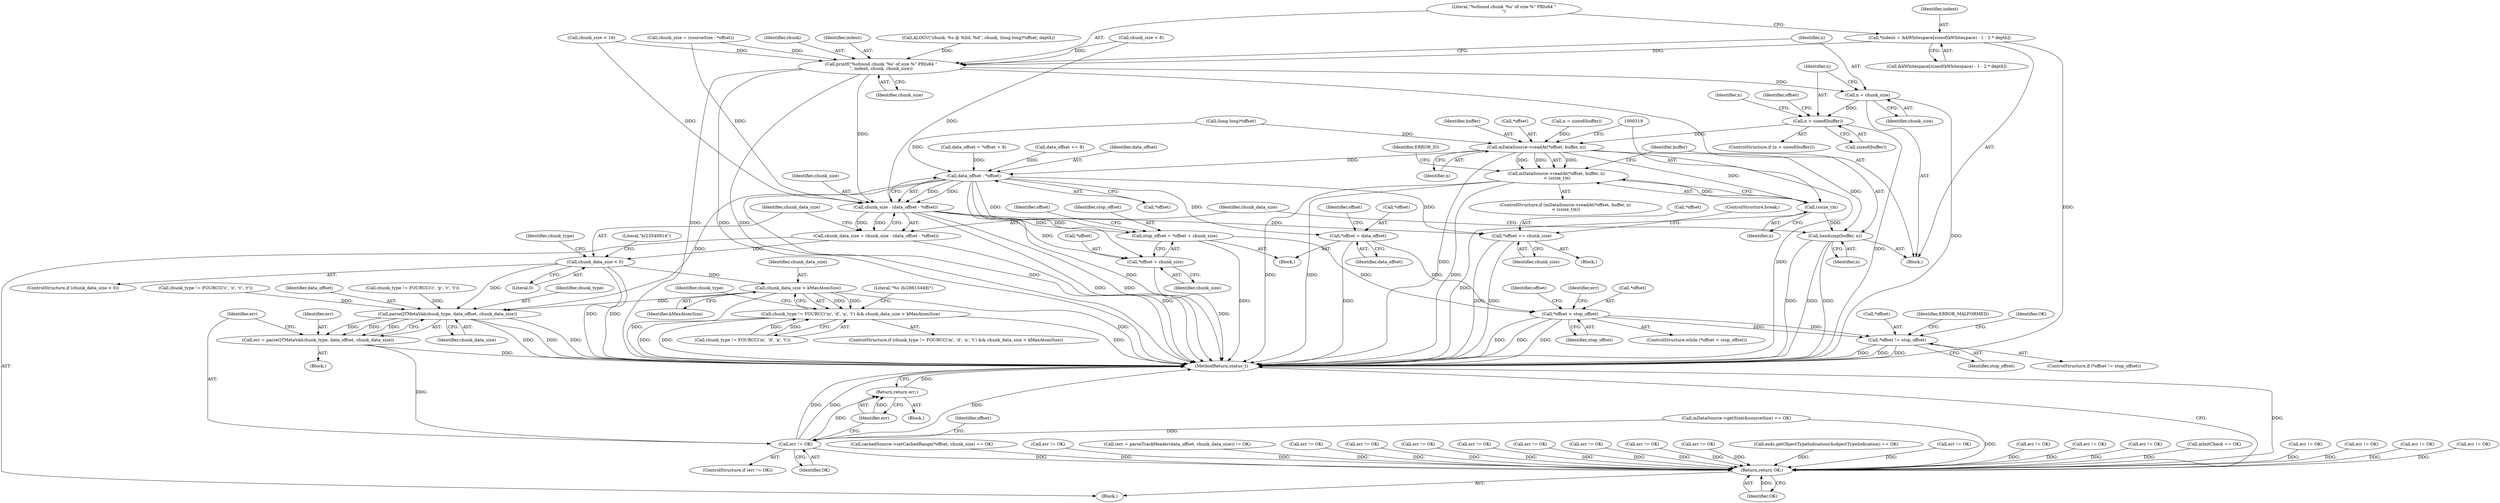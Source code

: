 digraph "0_Android_8a3a2f6ea7defe1a81bb32b3c9f3537f84749b9d@API" {
"1000278" [label="(Call,*indent = &kWhitespace[sizeof(kWhitespace) - 1 - 2 * depth])"];
"1000291" [label="(Call,printf(\"%sfound chunk '%s' of size %\" PRIu64 \"\n\", indent, chunk, chunk_size))"];
"1000298" [label="(Call,n = chunk_size)"];
"1000302" [label="(Call,n > sizeof(buffer))"];
"1000313" [label="(Call,mDataSource->readAt(*offset, buffer, n))"];
"1000312" [label="(Call,mDataSource->readAt(*offset, buffer, n)\n < (ssize_t)n)"];
"1000318" [label="(Call,(ssize_t)n)"];
"1000324" [label="(Call,hexdump(buffer, n))"];
"1000333" [label="(Call,data_offset - *offset)"];
"1000331" [label="(Call,chunk_size - (data_offset - *offset))"];
"1000329" [label="(Call,chunk_data_size = chunk_size - (data_offset - *offset))"];
"1000338" [label="(Call,chunk_data_size < 0)"];
"1000355" [label="(Call,chunk_data_size > kMaxAtomSize)"];
"1000347" [label="(Call,chunk_type != FOURCC('m', 'd', 'a', 't') && chunk_data_size > kMaxAtomSize)"];
"1003905" [label="(Call,parseQTMetaVal(chunk_type, data_offset, chunk_data_size))"];
"1003903" [label="(Call,err = parseQTMetaVal(chunk_type, data_offset, chunk_data_size))"];
"1003910" [label="(Call,err != OK)"];
"1003914" [label="(Return,return err;)"];
"1003921" [label="(Return,return OK;)"];
"1000398" [label="(Call,stop_offset = *offset + chunk_size)"];
"1000409" [label="(Call,*offset < stop_offset)"];
"1000430" [label="(Call,*offset != stop_offset)"];
"1000400" [label="(Call,*offset + chunk_size)"];
"1003916" [label="(Call,*offset += chunk_size)"];
"1000404" [label="(Call,*offset = data_offset)"];
"1003917" [label="(Call,*offset)"];
"1003907" [label="(Identifier,data_offset)"];
"1002225" [label="(Call,err != OK)"];
"1000416" [label="(Identifier,err)"];
"1000295" [label="(Identifier,chunk_size)"];
"1003904" [label="(Identifier,err)"];
"1003911" [label="(Identifier,err)"];
"1000407" [label="(Identifier,data_offset)"];
"1003921" [label="(Return,return OK;)"];
"1000431" [label="(Call,*offset)"];
"1002154" [label="(Call,err != OK)"];
"1000312" [label="(Call,mDataSource->readAt(*offset, buffer, n)\n < (ssize_t)n)"];
"1000308" [label="(Identifier,n)"];
"1002718" [label="(Call,err != OK)"];
"1003923" [label="(MethodReturn,status_t)"];
"1000347" [label="(Call,chunk_type != FOURCC('m', 'd', 'a', 't') && chunk_data_size > kMaxAtomSize)"];
"1000361" [label="(Literal,\"%s (b/28615448)\")"];
"1000376" [label="(Identifier,chunk_type)"];
"1000279" [label="(Identifier,indent)"];
"1002194" [label="(Call,err != OK)"];
"1000357" [label="(Identifier,kMaxAtomSize)"];
"1000403" [label="(Identifier,chunk_size)"];
"1003905" [label="(Call,parseQTMetaVal(chunk_type, data_offset, chunk_data_size))"];
"1000294" [label="(Identifier,chunk)"];
"1003915" [label="(Identifier,err)"];
"1000343" [label="(Literal,\"b/23540914\")"];
"1000325" [label="(Identifier,buffer)"];
"1000326" [label="(Identifier,n)"];
"1003908" [label="(Identifier,chunk_data_size)"];
"1000410" [label="(Call,*offset)"];
"1000331" [label="(Call,chunk_size - (data_offset - *offset))"];
"1000333" [label="(Call,data_offset - *offset)"];
"1000412" [label="(Identifier,stop_offset)"];
"1000334" [label="(Identifier,data_offset)"];
"1000298" [label="(Call,n = chunk_size)"];
"1000522" [label="(Call,cachedSource->setCachedRange(*offset, chunk_size) == OK)"];
"1000300" [label="(Identifier,chunk_size)"];
"1000430" [label="(Call,*offset != stop_offset)"];
"1003048" [label="(Call,err != OK)"];
"1000280" [label="(Call,&kWhitespace[sizeof(kWhitespace) - 1 - 2 * depth])"];
"1003909" [label="(ControlStructure,if (err != OK))"];
"1000323" [label="(Identifier,ERROR_IO)"];
"1000398" [label="(Call,stop_offset = *offset + chunk_size)"];
"1000340" [label="(Literal,0)"];
"1000317" [label="(Identifier,n)"];
"1003901" [label="(Block,)"];
"1003910" [label="(Call,err != OK)"];
"1003903" [label="(Call,err = parseQTMetaVal(chunk_type, data_offset, chunk_data_size))"];
"1000304" [label="(Call,sizeof(buffer))"];
"1001174" [label="(Call,(err = parseTrackHeader(data_offset, chunk_data_size)) != OK)"];
"1000399" [label="(Identifier,stop_offset)"];
"1003914" [label="(Return,return err;)"];
"1000337" [label="(ControlStructure,if (chunk_data_size < 0))"];
"1000265" [label="(Call,(long long)*offset)"];
"1000332" [label="(Identifier,chunk_size)"];
"1000432" [label="(Identifier,offset)"];
"1000324" [label="(Call,hexdump(buffer, n))"];
"1000314" [label="(Call,*offset)"];
"1000172" [label="(Call,data_offset = *offset + 8)"];
"1003920" [label="(ControlStructure,break;)"];
"1003452" [label="(Call,err != OK)"];
"1001681" [label="(Call,err != OK)"];
"1000230" [label="(Call,chunk_size = (sourceSize - *offset))"];
"1000682" [label="(Call,err != OK)"];
"1000406" [label="(Identifier,offset)"];
"1000404" [label="(Call,*offset = data_offset)"];
"1002575" [label="(Call,err != OK)"];
"1000307" [label="(Call,n = sizeof(buffer))"];
"1002017" [label="(Call,err != OK)"];
"1000303" [label="(Identifier,n)"];
"1000375" [label="(Call,chunk_type != FOURCC('c', 'p', 'r', 't'))"];
"1003750" [label="(Call,err != OK)"];
"1000401" [label="(Call,*offset)"];
"1000405" [label="(Call,*offset)"];
"1002544" [label="(Call,err != OK)"];
"1003919" [label="(Identifier,chunk_size)"];
"1000346" [label="(ControlStructure,if (chunk_type != FOURCC('m', 'd', 'a', 't') && chunk_data_size > kMaxAtomSize))"];
"1003912" [label="(Identifier,OK)"];
"1003918" [label="(Identifier,offset)"];
"1000411" [label="(Identifier,offset)"];
"1000313" [label="(Call,mDataSource->readAt(*offset, buffer, n))"];
"1000292" [label="(Literal,\"%sfound chunk '%s' of size %\" PRIu64 \"\n\")"];
"1000436" [label="(Identifier,ERROR_MALFORMED)"];
"1000433" [label="(Identifier,stop_offset)"];
"1000438" [label="(Identifier,OK)"];
"1000349" [label="(Identifier,chunk_type)"];
"1000335" [label="(Call,*offset)"];
"1003083" [label="(Call,err != OK)"];
"1002744" [label="(Call,esds.getObjectTypeIndication(&objectTypeIndication) == OK)"];
"1000301" [label="(ControlStructure,if (n > sizeof(buffer)))"];
"1000400" [label="(Call,*offset + chunk_size)"];
"1000339" [label="(Identifier,chunk_data_size)"];
"1000272" [label="(Block,)"];
"1003730" [label="(Call,err != OK)"];
"1000330" [label="(Identifier,chunk_data_size)"];
"1000293" [label="(Identifier,indent)"];
"1000224" [label="(Call,mDataSource->getSize(&sourceSize) == OK)"];
"1000338" [label="(Call,chunk_data_size < 0)"];
"1000201" [label="(Call,data_offset += 8)"];
"1000356" [label="(Identifier,chunk_data_size)"];
"1000383" [label="(Call,chunk_type != FOURCC('c', 'o', 'v', 'r'))"];
"1003906" [label="(Identifier,chunk_type)"];
"1000408" [label="(ControlStructure,while (*offset < stop_offset))"];
"1000118" [label="(Block,)"];
"1003913" [label="(Block,)"];
"1000205" [label="(Call,chunk_size < 16)"];
"1000409" [label="(Call,*offset < stop_offset)"];
"1000318" [label="(Call,(ssize_t)n)"];
"1002513" [label="(Call,err != OK)"];
"1003916" [label="(Call,*offset += chunk_size)"];
"1000315" [label="(Identifier,offset)"];
"1000278" [label="(Call,*indent = &kWhitespace[sizeof(kWhitespace) - 1 - 2 * depth])"];
"1000637" [label="(Call,err != OK)"];
"1002270" [label="(Call,err != OK)"];
"1000355" [label="(Call,chunk_data_size > kMaxAtomSize)"];
"1000311" [label="(ControlStructure,if (mDataSource->readAt(*offset, buffer, n)\n < (ssize_t)n))"];
"1003896" [label="(Block,)"];
"1000302" [label="(Call,n > sizeof(buffer))"];
"1000262" [label="(Call,ALOGV(\"chunk: %s @ %lld, %d\", chunk, (long long)*offset, depth))"];
"1000299" [label="(Identifier,n)"];
"1000470" [label="(Call,mInitCheck == OK)"];
"1000429" [label="(ControlStructure,if (*offset != stop_offset))"];
"1000396" [label="(Block,)"];
"1003922" [label="(Identifier,OK)"];
"1000291" [label="(Call,printf(\"%sfound chunk '%s' of size %\" PRIu64 \"\n\", indent, chunk, chunk_size))"];
"1000348" [label="(Call,chunk_type != FOURCC('m', 'd', 'a', 't'))"];
"1000329" [label="(Call,chunk_data_size = chunk_size - (data_offset - *offset))"];
"1000320" [label="(Identifier,n)"];
"1000316" [label="(Identifier,buffer)"];
"1000252" [label="(Call,chunk_size < 8)"];
"1000278" -> "1000272"  [label="AST: "];
"1000278" -> "1000280"  [label="CFG: "];
"1000279" -> "1000278"  [label="AST: "];
"1000280" -> "1000278"  [label="AST: "];
"1000292" -> "1000278"  [label="CFG: "];
"1000278" -> "1003923"  [label="DDG: "];
"1000278" -> "1000291"  [label="DDG: "];
"1000291" -> "1000272"  [label="AST: "];
"1000291" -> "1000295"  [label="CFG: "];
"1000292" -> "1000291"  [label="AST: "];
"1000293" -> "1000291"  [label="AST: "];
"1000294" -> "1000291"  [label="AST: "];
"1000295" -> "1000291"  [label="AST: "];
"1000299" -> "1000291"  [label="CFG: "];
"1000291" -> "1003923"  [label="DDG: "];
"1000291" -> "1003923"  [label="DDG: "];
"1000291" -> "1003923"  [label="DDG: "];
"1000262" -> "1000291"  [label="DDG: "];
"1000252" -> "1000291"  [label="DDG: "];
"1000205" -> "1000291"  [label="DDG: "];
"1000230" -> "1000291"  [label="DDG: "];
"1000291" -> "1000298"  [label="DDG: "];
"1000291" -> "1000331"  [label="DDG: "];
"1000298" -> "1000272"  [label="AST: "];
"1000298" -> "1000300"  [label="CFG: "];
"1000299" -> "1000298"  [label="AST: "];
"1000300" -> "1000298"  [label="AST: "];
"1000303" -> "1000298"  [label="CFG: "];
"1000298" -> "1003923"  [label="DDG: "];
"1000298" -> "1000302"  [label="DDG: "];
"1000302" -> "1000301"  [label="AST: "];
"1000302" -> "1000304"  [label="CFG: "];
"1000303" -> "1000302"  [label="AST: "];
"1000304" -> "1000302"  [label="AST: "];
"1000308" -> "1000302"  [label="CFG: "];
"1000315" -> "1000302"  [label="CFG: "];
"1000302" -> "1003923"  [label="DDG: "];
"1000302" -> "1000313"  [label="DDG: "];
"1000313" -> "1000312"  [label="AST: "];
"1000313" -> "1000317"  [label="CFG: "];
"1000314" -> "1000313"  [label="AST: "];
"1000316" -> "1000313"  [label="AST: "];
"1000317" -> "1000313"  [label="AST: "];
"1000319" -> "1000313"  [label="CFG: "];
"1000313" -> "1003923"  [label="DDG: "];
"1000313" -> "1003923"  [label="DDG: "];
"1000313" -> "1000312"  [label="DDG: "];
"1000313" -> "1000312"  [label="DDG: "];
"1000313" -> "1000312"  [label="DDG: "];
"1000265" -> "1000313"  [label="DDG: "];
"1000307" -> "1000313"  [label="DDG: "];
"1000313" -> "1000318"  [label="DDG: "];
"1000313" -> "1000324"  [label="DDG: "];
"1000313" -> "1000333"  [label="DDG: "];
"1000312" -> "1000311"  [label="AST: "];
"1000312" -> "1000318"  [label="CFG: "];
"1000318" -> "1000312"  [label="AST: "];
"1000323" -> "1000312"  [label="CFG: "];
"1000325" -> "1000312"  [label="CFG: "];
"1000312" -> "1003923"  [label="DDG: "];
"1000312" -> "1003923"  [label="DDG: "];
"1000312" -> "1003923"  [label="DDG: "];
"1000318" -> "1000312"  [label="DDG: "];
"1000318" -> "1000320"  [label="CFG: "];
"1000319" -> "1000318"  [label="AST: "];
"1000320" -> "1000318"  [label="AST: "];
"1000318" -> "1003923"  [label="DDG: "];
"1000318" -> "1000324"  [label="DDG: "];
"1000324" -> "1000272"  [label="AST: "];
"1000324" -> "1000326"  [label="CFG: "];
"1000325" -> "1000324"  [label="AST: "];
"1000326" -> "1000324"  [label="AST: "];
"1000330" -> "1000324"  [label="CFG: "];
"1000324" -> "1003923"  [label="DDG: "];
"1000324" -> "1003923"  [label="DDG: "];
"1000324" -> "1003923"  [label="DDG: "];
"1000333" -> "1000331"  [label="AST: "];
"1000333" -> "1000335"  [label="CFG: "];
"1000334" -> "1000333"  [label="AST: "];
"1000335" -> "1000333"  [label="AST: "];
"1000331" -> "1000333"  [label="CFG: "];
"1000333" -> "1003923"  [label="DDG: "];
"1000333" -> "1003923"  [label="DDG: "];
"1000333" -> "1000331"  [label="DDG: "];
"1000333" -> "1000331"  [label="DDG: "];
"1000172" -> "1000333"  [label="DDG: "];
"1000201" -> "1000333"  [label="DDG: "];
"1000265" -> "1000333"  [label="DDG: "];
"1000333" -> "1000398"  [label="DDG: "];
"1000333" -> "1000400"  [label="DDG: "];
"1000333" -> "1000404"  [label="DDG: "];
"1000333" -> "1003905"  [label="DDG: "];
"1000333" -> "1003916"  [label="DDG: "];
"1000331" -> "1000329"  [label="AST: "];
"1000332" -> "1000331"  [label="AST: "];
"1000329" -> "1000331"  [label="CFG: "];
"1000331" -> "1003923"  [label="DDG: "];
"1000331" -> "1003923"  [label="DDG: "];
"1000331" -> "1000329"  [label="DDG: "];
"1000331" -> "1000329"  [label="DDG: "];
"1000252" -> "1000331"  [label="DDG: "];
"1000205" -> "1000331"  [label="DDG: "];
"1000230" -> "1000331"  [label="DDG: "];
"1000331" -> "1000398"  [label="DDG: "];
"1000331" -> "1000400"  [label="DDG: "];
"1000331" -> "1003916"  [label="DDG: "];
"1000329" -> "1000118"  [label="AST: "];
"1000330" -> "1000329"  [label="AST: "];
"1000339" -> "1000329"  [label="CFG: "];
"1000329" -> "1003923"  [label="DDG: "];
"1000329" -> "1000338"  [label="DDG: "];
"1000338" -> "1000337"  [label="AST: "];
"1000338" -> "1000340"  [label="CFG: "];
"1000339" -> "1000338"  [label="AST: "];
"1000340" -> "1000338"  [label="AST: "];
"1000343" -> "1000338"  [label="CFG: "];
"1000349" -> "1000338"  [label="CFG: "];
"1000338" -> "1003923"  [label="DDG: "];
"1000338" -> "1003923"  [label="DDG: "];
"1000338" -> "1000355"  [label="DDG: "];
"1000338" -> "1003905"  [label="DDG: "];
"1000355" -> "1000347"  [label="AST: "];
"1000355" -> "1000357"  [label="CFG: "];
"1000356" -> "1000355"  [label="AST: "];
"1000357" -> "1000355"  [label="AST: "];
"1000347" -> "1000355"  [label="CFG: "];
"1000355" -> "1003923"  [label="DDG: "];
"1000355" -> "1003923"  [label="DDG: "];
"1000355" -> "1000347"  [label="DDG: "];
"1000355" -> "1000347"  [label="DDG: "];
"1000355" -> "1003905"  [label="DDG: "];
"1000347" -> "1000346"  [label="AST: "];
"1000347" -> "1000348"  [label="CFG: "];
"1000348" -> "1000347"  [label="AST: "];
"1000361" -> "1000347"  [label="CFG: "];
"1000376" -> "1000347"  [label="CFG: "];
"1000347" -> "1003923"  [label="DDG: "];
"1000347" -> "1003923"  [label="DDG: "];
"1000347" -> "1003923"  [label="DDG: "];
"1000348" -> "1000347"  [label="DDG: "];
"1000348" -> "1000347"  [label="DDG: "];
"1003905" -> "1003903"  [label="AST: "];
"1003905" -> "1003908"  [label="CFG: "];
"1003906" -> "1003905"  [label="AST: "];
"1003907" -> "1003905"  [label="AST: "];
"1003908" -> "1003905"  [label="AST: "];
"1003903" -> "1003905"  [label="CFG: "];
"1003905" -> "1003923"  [label="DDG: "];
"1003905" -> "1003923"  [label="DDG: "];
"1003905" -> "1003923"  [label="DDG: "];
"1003905" -> "1003903"  [label="DDG: "];
"1003905" -> "1003903"  [label="DDG: "];
"1003905" -> "1003903"  [label="DDG: "];
"1000375" -> "1003905"  [label="DDG: "];
"1000383" -> "1003905"  [label="DDG: "];
"1003903" -> "1003901"  [label="AST: "];
"1003904" -> "1003903"  [label="AST: "];
"1003911" -> "1003903"  [label="CFG: "];
"1003903" -> "1003923"  [label="DDG: "];
"1003903" -> "1003910"  [label="DDG: "];
"1003910" -> "1003909"  [label="AST: "];
"1003910" -> "1003912"  [label="CFG: "];
"1003911" -> "1003910"  [label="AST: "];
"1003912" -> "1003910"  [label="AST: "];
"1003915" -> "1003910"  [label="CFG: "];
"1003918" -> "1003910"  [label="CFG: "];
"1003910" -> "1003923"  [label="DDG: "];
"1003910" -> "1003923"  [label="DDG: "];
"1003910" -> "1003923"  [label="DDG: "];
"1000224" -> "1003910"  [label="DDG: "];
"1003910" -> "1003914"  [label="DDG: "];
"1003910" -> "1003921"  [label="DDG: "];
"1003914" -> "1003913"  [label="AST: "];
"1003914" -> "1003915"  [label="CFG: "];
"1003915" -> "1003914"  [label="AST: "];
"1003923" -> "1003914"  [label="CFG: "];
"1003914" -> "1003923"  [label="DDG: "];
"1003915" -> "1003914"  [label="DDG: "];
"1003921" -> "1000118"  [label="AST: "];
"1003921" -> "1003922"  [label="CFG: "];
"1003922" -> "1003921"  [label="AST: "];
"1003923" -> "1003921"  [label="CFG: "];
"1003921" -> "1003923"  [label="DDG: "];
"1003922" -> "1003921"  [label="DDG: "];
"1000682" -> "1003921"  [label="DDG: "];
"1000637" -> "1003921"  [label="DDG: "];
"1002270" -> "1003921"  [label="DDG: "];
"1000470" -> "1003921"  [label="DDG: "];
"1002513" -> "1003921"  [label="DDG: "];
"1002575" -> "1003921"  [label="DDG: "];
"1003750" -> "1003921"  [label="DDG: "];
"1002017" -> "1003921"  [label="DDG: "];
"1003083" -> "1003921"  [label="DDG: "];
"1002194" -> "1003921"  [label="DDG: "];
"1003048" -> "1003921"  [label="DDG: "];
"1002225" -> "1003921"  [label="DDG: "];
"1000224" -> "1003921"  [label="DDG: "];
"1002544" -> "1003921"  [label="DDG: "];
"1002744" -> "1003921"  [label="DDG: "];
"1001681" -> "1003921"  [label="DDG: "];
"1002154" -> "1003921"  [label="DDG: "];
"1001174" -> "1003921"  [label="DDG: "];
"1002718" -> "1003921"  [label="DDG: "];
"1003730" -> "1003921"  [label="DDG: "];
"1003452" -> "1003921"  [label="DDG: "];
"1000522" -> "1003921"  [label="DDG: "];
"1000398" -> "1000396"  [label="AST: "];
"1000398" -> "1000400"  [label="CFG: "];
"1000399" -> "1000398"  [label="AST: "];
"1000400" -> "1000398"  [label="AST: "];
"1000406" -> "1000398"  [label="CFG: "];
"1000398" -> "1003923"  [label="DDG: "];
"1000398" -> "1000409"  [label="DDG: "];
"1000409" -> "1000408"  [label="AST: "];
"1000409" -> "1000412"  [label="CFG: "];
"1000410" -> "1000409"  [label="AST: "];
"1000412" -> "1000409"  [label="AST: "];
"1000416" -> "1000409"  [label="CFG: "];
"1000432" -> "1000409"  [label="CFG: "];
"1000409" -> "1003923"  [label="DDG: "];
"1000409" -> "1003923"  [label="DDG: "];
"1000409" -> "1003923"  [label="DDG: "];
"1000404" -> "1000409"  [label="DDG: "];
"1000409" -> "1000430"  [label="DDG: "];
"1000409" -> "1000430"  [label="DDG: "];
"1000430" -> "1000429"  [label="AST: "];
"1000430" -> "1000433"  [label="CFG: "];
"1000431" -> "1000430"  [label="AST: "];
"1000433" -> "1000430"  [label="AST: "];
"1000436" -> "1000430"  [label="CFG: "];
"1000438" -> "1000430"  [label="CFG: "];
"1000430" -> "1003923"  [label="DDG: "];
"1000430" -> "1003923"  [label="DDG: "];
"1000430" -> "1003923"  [label="DDG: "];
"1000400" -> "1000403"  [label="CFG: "];
"1000401" -> "1000400"  [label="AST: "];
"1000403" -> "1000400"  [label="AST: "];
"1000400" -> "1003923"  [label="DDG: "];
"1003916" -> "1003896"  [label="AST: "];
"1003916" -> "1003919"  [label="CFG: "];
"1003917" -> "1003916"  [label="AST: "];
"1003919" -> "1003916"  [label="AST: "];
"1003920" -> "1003916"  [label="CFG: "];
"1003916" -> "1003923"  [label="DDG: "];
"1003916" -> "1003923"  [label="DDG: "];
"1000404" -> "1000396"  [label="AST: "];
"1000404" -> "1000407"  [label="CFG: "];
"1000405" -> "1000404"  [label="AST: "];
"1000407" -> "1000404"  [label="AST: "];
"1000411" -> "1000404"  [label="CFG: "];
"1000404" -> "1003923"  [label="DDG: "];
}
